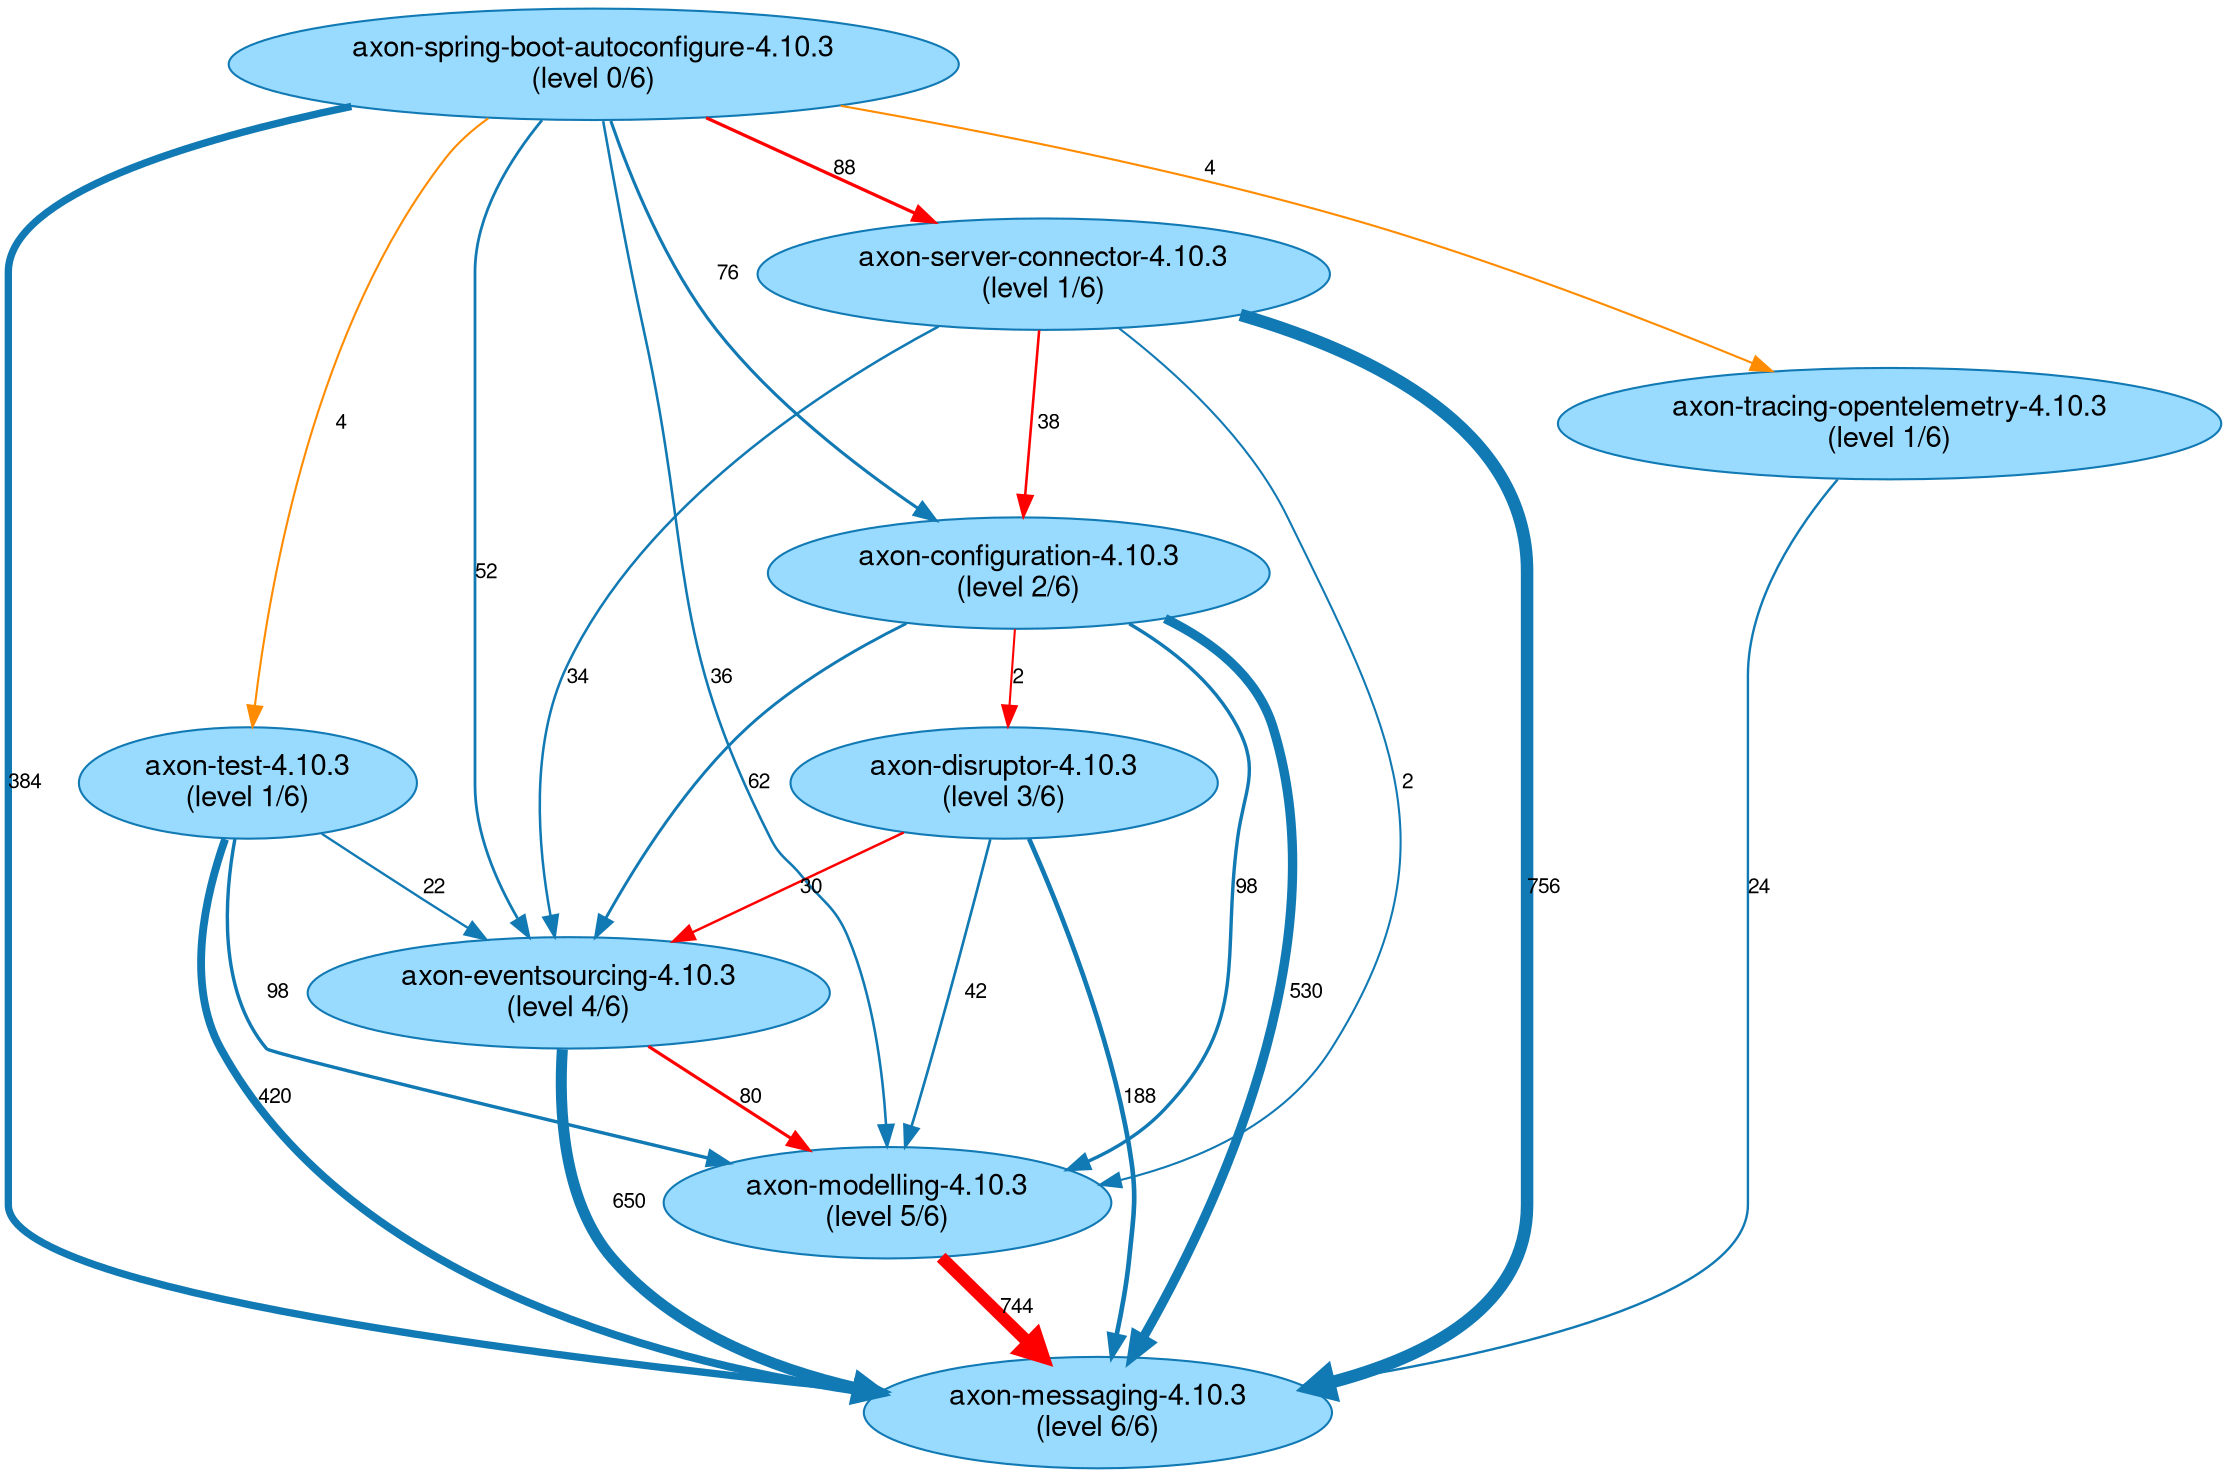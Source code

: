 // This GraphViz dot file was generated by the script convertQueryResultCsvToGraphVizDotFile.sh with default.template

strict digraph JavaArtifactLongestPaths {
    fontname = "Helvetica,Arial,sans-serif";
    node [fontname = "Helvetica,Arial,sans-serif";];
    edge [fontname = "Helvetica,Arial,sans-serif"; fontsize = 10;];
    node [style = filled; fillcolor = "0.560 0.400 0.999";];
    node [color = "0.560 0.900 0.700";];
    edge [color = "0.560 0.900 0.700";];
	"axon-eventsourcing-4.10.3\n(level 4/6)" -> "axon-messaging-4.10.3\n(level 6/6)" [label=650; penwidth=5.3; ];
	"axon-eventsourcing-4.10.3\n(level 4/6)" -> "axon-modelling-4.10.3\n(level 5/6)" [label=80; penwidth=1.52; color="red"; ];
	"axon-spring-boot-autoconfigure-4.10.3\n(level 0/6)" -> "axon-server-connector-4.10.3\n(level 1/6)" [label=88; penwidth=1.57; color="red"; ];
	"axon-spring-boot-autoconfigure-4.10.3\n(level 0/6)" -> "axon-messaging-4.10.3\n(level 6/6)" [label=384; penwidth=3.53; ];
	"axon-spring-boot-autoconfigure-4.10.3\n(level 0/6)" -> "axon-configuration-4.10.3\n(level 2/6)" [label=76; penwidth=1.49; ];
	"axon-spring-boot-autoconfigure-4.10.3\n(level 0/6)" -> "axon-eventsourcing-4.10.3\n(level 4/6)" [label=52; penwidth=1.33; ];
	"axon-spring-boot-autoconfigure-4.10.3\n(level 0/6)" -> "axon-modelling-4.10.3\n(level 5/6)" [label=36; penwidth=1.23; ];
	"axon-spring-boot-autoconfigure-4.10.3\n(level 0/6)" -> "axon-test-4.10.3\n(level 1/6)" [label=4; penwidth=1.01; ];
	"axon-spring-boot-autoconfigure-4.10.3\n(level 0/6)" -> "axon-tracing-opentelemetry-4.10.3\n(level 1/6)" [label=4; penwidth=1.01; ];
	"axon-server-connector-4.10.3\n(level 1/6)" -> "axon-configuration-4.10.3\n(level 2/6)" [label=38; penwidth=1.24; color="red"; ];
	"axon-server-connector-4.10.3\n(level 1/6)" -> "axon-messaging-4.10.3\n(level 6/6)" [label=756; penwidth=6.0; ];
	"axon-server-connector-4.10.3\n(level 1/6)" -> "axon-eventsourcing-4.10.3\n(level 4/6)" [label=34; penwidth=1.21; ];
	"axon-server-connector-4.10.3\n(level 1/6)" -> "axon-modelling-4.10.3\n(level 5/6)" [label=2; penwidth=1.0; ];
	"axon-tracing-opentelemetry-4.10.3\n(level 1/6)" -> "axon-messaging-4.10.3\n(level 6/6)" [label=24; penwidth=1.15; ];
	"axon-configuration-4.10.3\n(level 2/6)" -> "axon-modelling-4.10.3\n(level 5/6)" [label=98; penwidth=1.64; ];
	"axon-configuration-4.10.3\n(level 2/6)" -> "axon-messaging-4.10.3\n(level 6/6)" [label=530; penwidth=4.5; ];
	"axon-configuration-4.10.3\n(level 2/6)" -> "axon-eventsourcing-4.10.3\n(level 4/6)" [label=62; penwidth=1.4; ];
	"axon-configuration-4.10.3\n(level 2/6)" -> "axon-disruptor-4.10.3\n(level 3/6)" [label=2; penwidth=1.0; color="red"; ];
	"axon-modelling-4.10.3\n(level 5/6)" -> "axon-messaging-4.10.3\n(level 6/6)" [label=744; penwidth=5.92; color="red"; ];
	"axon-disruptor-4.10.3\n(level 3/6)" -> "axon-messaging-4.10.3\n(level 6/6)" [label=188; penwidth=2.23; ];
	"axon-disruptor-4.10.3\n(level 3/6)" -> "axon-modelling-4.10.3\n(level 5/6)" [label=42; penwidth=1.27; ];
	"axon-disruptor-4.10.3\n(level 3/6)" -> "axon-eventsourcing-4.10.3\n(level 4/6)" [label=30; penwidth=1.19; color="red"; ];
	"axon-test-4.10.3\n(level 1/6)" -> "axon-messaging-4.10.3\n(level 6/6)" [label=420; penwidth=3.77; ];
	"axon-test-4.10.3\n(level 1/6)" -> "axon-modelling-4.10.3\n(level 5/6)" [label=98; penwidth=1.64; ];
	"axon-test-4.10.3\n(level 1/6)" -> "axon-eventsourcing-4.10.3\n(level 4/6)" [label=22; penwidth=1.13; ];
	"axon-spring-boot-autoconfigure-4.10.3\n(level 0/6)" -> "axon-tracing-opentelemetry-4.10.3\n(level 1/6)" [label=4; penwidth=1.01; color="darkorange"; ];
	"axon-spring-boot-autoconfigure-4.10.3\n(level 0/6)" -> "axon-test-4.10.3\n(level 1/6)" [label=4; penwidth=1.01; color="darkorange"; ];
}
